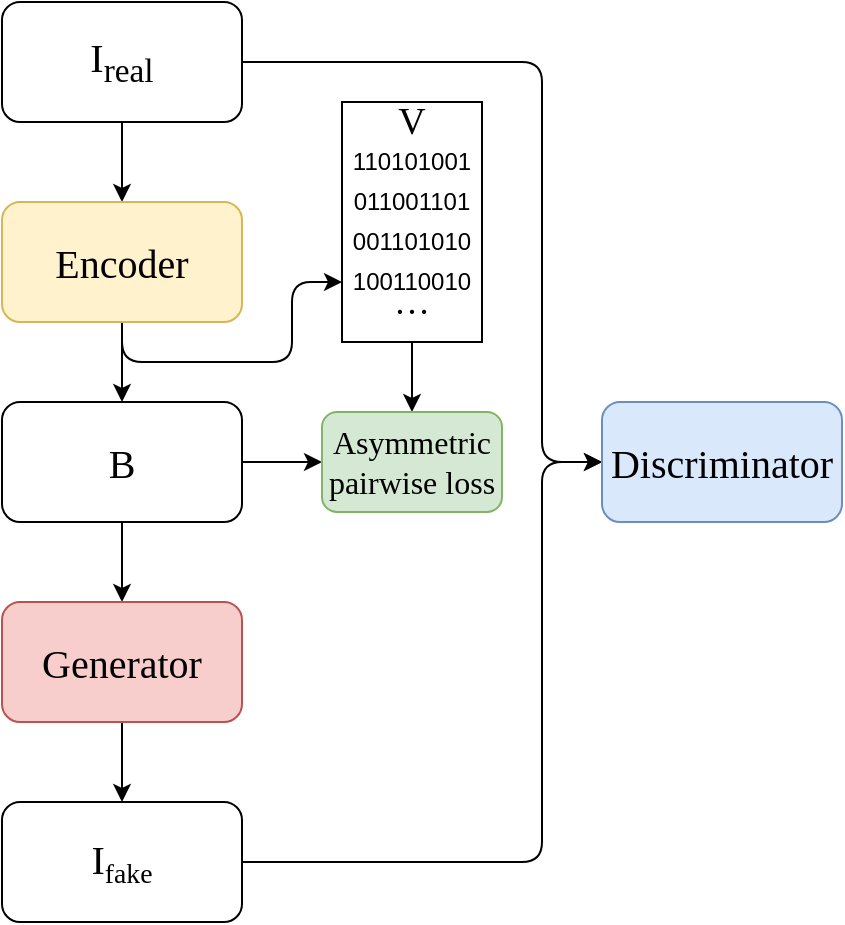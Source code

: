 <mxfile version="12.4.1" type="github" pages="1"><diagram id="wOGW3LbhBzoU0EQqLDtQ" name="第 1 页"><mxGraphModel dx="1059" dy="555" grid="1" gridSize="10" guides="1" tooltips="1" connect="1" arrows="1" fold="1" page="1" pageScale="1" pageWidth="827" pageHeight="1169" math="0" shadow="0"><root><mxCell id="0"/><mxCell id="1" parent="0"/><mxCell id="1iF9_FUvtQljLYaFy1Xw-9" style="edgeStyle=orthogonalEdgeStyle;rounded=1;orthogonalLoop=1;jettySize=auto;html=1;entryX=0.5;entryY=0;entryDx=0;entryDy=0;" edge="1" parent="1" source="1iF9_FUvtQljLYaFy1Xw-1" target="1iF9_FUvtQljLYaFy1Xw-2"><mxGeometry relative="1" as="geometry"/></mxCell><mxCell id="1iF9_FUvtQljLYaFy1Xw-35" style="edgeStyle=orthogonalEdgeStyle;rounded=1;orthogonalLoop=1;jettySize=auto;html=1;entryX=0;entryY=0.5;entryDx=0;entryDy=0;" edge="1" parent="1" source="1iF9_FUvtQljLYaFy1Xw-1" target="1iF9_FUvtQljLYaFy1Xw-6"><mxGeometry relative="1" as="geometry"><Array as="points"><mxPoint x="370" y="200"/><mxPoint x="370" y="400"/></Array></mxGeometry></mxCell><mxCell id="1iF9_FUvtQljLYaFy1Xw-1" value="&lt;font face=&quot;Times New Roman&quot; style=&quot;font-size: 20px&quot;&gt;&lt;span&gt;I&lt;sub&gt;real&lt;/sub&gt;&lt;/span&gt;&lt;/font&gt;" style="rounded=1;whiteSpace=wrap;html=1;" vertex="1" parent="1"><mxGeometry x="100" y="170" width="120" height="60" as="geometry"/></mxCell><mxCell id="1iF9_FUvtQljLYaFy1Xw-10" style="edgeStyle=orthogonalEdgeStyle;rounded=1;orthogonalLoop=1;jettySize=auto;html=1;" edge="1" parent="1" source="1iF9_FUvtQljLYaFy1Xw-2" target="1iF9_FUvtQljLYaFy1Xw-3"><mxGeometry relative="1" as="geometry"/></mxCell><mxCell id="1iF9_FUvtQljLYaFy1Xw-29" style="edgeStyle=orthogonalEdgeStyle;rounded=1;orthogonalLoop=1;jettySize=auto;html=1;entryX=0;entryY=0.75;entryDx=0;entryDy=0;exitX=0.5;exitY=1;exitDx=0;exitDy=0;" edge="1" parent="1" source="1iF9_FUvtQljLYaFy1Xw-2" target="1iF9_FUvtQljLYaFy1Xw-13"><mxGeometry relative="1" as="geometry"/></mxCell><mxCell id="1iF9_FUvtQljLYaFy1Xw-2" value="&lt;font face=&quot;Times New Roman&quot; style=&quot;font-size: 20px&quot;&gt;Encoder&lt;/font&gt;" style="rounded=1;whiteSpace=wrap;html=1;fillColor=#fff2cc;strokeColor=#d6b656;" vertex="1" parent="1"><mxGeometry x="100" y="270" width="120" height="60" as="geometry"/></mxCell><mxCell id="1iF9_FUvtQljLYaFy1Xw-11" style="edgeStyle=orthogonalEdgeStyle;rounded=1;orthogonalLoop=1;jettySize=auto;html=1;" edge="1" parent="1" source="1iF9_FUvtQljLYaFy1Xw-3" target="1iF9_FUvtQljLYaFy1Xw-4"><mxGeometry relative="1" as="geometry"/></mxCell><mxCell id="1iF9_FUvtQljLYaFy1Xw-33" style="edgeStyle=orthogonalEdgeStyle;rounded=1;orthogonalLoop=1;jettySize=auto;html=1;entryX=0;entryY=0.5;entryDx=0;entryDy=0;" edge="1" parent="1" source="1iF9_FUvtQljLYaFy1Xw-3" target="1iF9_FUvtQljLYaFy1Xw-31"><mxGeometry relative="1" as="geometry"/></mxCell><mxCell id="1iF9_FUvtQljLYaFy1Xw-3" value="&lt;font face=&quot;Times New Roman&quot; style=&quot;font-size: 20px&quot;&gt;B&lt;/font&gt;" style="rounded=1;whiteSpace=wrap;html=1;" vertex="1" parent="1"><mxGeometry x="100" y="370" width="120" height="60" as="geometry"/></mxCell><mxCell id="1iF9_FUvtQljLYaFy1Xw-12" style="edgeStyle=orthogonalEdgeStyle;rounded=1;orthogonalLoop=1;jettySize=auto;html=1;" edge="1" parent="1" source="1iF9_FUvtQljLYaFy1Xw-4" target="1iF9_FUvtQljLYaFy1Xw-5"><mxGeometry relative="1" as="geometry"/></mxCell><mxCell id="1iF9_FUvtQljLYaFy1Xw-4" value="&lt;font style=&quot;font-size: 20px&quot; face=&quot;Times New Roman&quot;&gt;Generator&lt;/font&gt;" style="rounded=1;whiteSpace=wrap;html=1;fillColor=#f8cecc;strokeColor=#b85450;" vertex="1" parent="1"><mxGeometry x="100" y="470" width="120" height="60" as="geometry"/></mxCell><mxCell id="1iF9_FUvtQljLYaFy1Xw-36" style="edgeStyle=orthogonalEdgeStyle;rounded=1;orthogonalLoop=1;jettySize=auto;html=1;entryX=0;entryY=0.5;entryDx=0;entryDy=0;" edge="1" parent="1" source="1iF9_FUvtQljLYaFy1Xw-5" target="1iF9_FUvtQljLYaFy1Xw-6"><mxGeometry relative="1" as="geometry"><Array as="points"><mxPoint x="370" y="600"/><mxPoint x="370" y="400"/></Array></mxGeometry></mxCell><mxCell id="1iF9_FUvtQljLYaFy1Xw-5" value="&lt;font face=&quot;Times New Roman&quot;&gt;&lt;span style=&quot;font-size: 20px&quot;&gt;I&lt;/span&gt;&lt;span style=&quot;font-size: 16.667px&quot;&gt;&lt;sub&gt;fake&lt;/sub&gt;&lt;/span&gt;&lt;/font&gt;" style="rounded=1;whiteSpace=wrap;html=1;" vertex="1" parent="1"><mxGeometry x="100" y="570" width="120" height="60" as="geometry"/></mxCell><mxCell id="1iF9_FUvtQljLYaFy1Xw-6" value="&lt;font style=&quot;font-size: 20px&quot; face=&quot;Times New Roman&quot;&gt;Discriminator&lt;/font&gt;" style="rounded=1;whiteSpace=wrap;html=1;fillColor=#dae8fc;strokeColor=#6c8ebf;" vertex="1" parent="1"><mxGeometry x="400" y="370" width="120" height="60" as="geometry"/></mxCell><mxCell id="1iF9_FUvtQljLYaFy1Xw-34" style="edgeStyle=orthogonalEdgeStyle;rounded=1;orthogonalLoop=1;jettySize=auto;html=1;entryX=0.5;entryY=0;entryDx=0;entryDy=0;" edge="1" parent="1" source="1iF9_FUvtQljLYaFy1Xw-13" target="1iF9_FUvtQljLYaFy1Xw-31"><mxGeometry relative="1" as="geometry"/></mxCell><mxCell id="1iF9_FUvtQljLYaFy1Xw-13" value="" style="rounded=0;whiteSpace=wrap;html=1;" vertex="1" parent="1"><mxGeometry x="270" y="220" width="70" height="120" as="geometry"/></mxCell><mxCell id="1iF9_FUvtQljLYaFy1Xw-14" value="&lt;font face=&quot;Times New Roman&quot; style=&quot;font-size: 19px&quot;&gt;V&lt;/font&gt;" style="text;html=1;strokeColor=none;fillColor=none;align=center;verticalAlign=middle;whiteSpace=wrap;rounded=0;" vertex="1" parent="1"><mxGeometry x="285" y="220" width="40" height="20" as="geometry"/></mxCell><mxCell id="1iF9_FUvtQljLYaFy1Xw-16" value="110101001" style="text;html=1;strokeColor=none;fillColor=none;align=center;verticalAlign=middle;whiteSpace=wrap;rounded=0;" vertex="1" parent="1"><mxGeometry x="285" y="240" width="40" height="20" as="geometry"/></mxCell><mxCell id="1iF9_FUvtQljLYaFy1Xw-18" value="011001101" style="text;html=1;strokeColor=none;fillColor=none;align=center;verticalAlign=middle;whiteSpace=wrap;rounded=0;" vertex="1" parent="1"><mxGeometry x="285" y="260" width="40" height="20" as="geometry"/></mxCell><mxCell id="1iF9_FUvtQljLYaFy1Xw-19" value="001101010" style="text;html=1;strokeColor=none;fillColor=none;align=center;verticalAlign=middle;whiteSpace=wrap;rounded=0;" vertex="1" parent="1"><mxGeometry x="285" y="280" width="40" height="20" as="geometry"/></mxCell><mxCell id="1iF9_FUvtQljLYaFy1Xw-20" value="100110010" style="text;html=1;strokeColor=none;fillColor=none;align=center;verticalAlign=middle;whiteSpace=wrap;rounded=0;" vertex="1" parent="1"><mxGeometry x="285" y="300" width="40" height="20" as="geometry"/></mxCell><mxCell id="1iF9_FUvtQljLYaFy1Xw-21" value="&lt;font style=&quot;font-size: 18px&quot; face=&quot;Times New Roman&quot;&gt;…&lt;/font&gt;" style="text;html=1;strokeColor=none;fillColor=none;align=center;verticalAlign=middle;whiteSpace=wrap;rounded=0;" vertex="1" parent="1"><mxGeometry x="285" y="315" width="40" height="10" as="geometry"/></mxCell><mxCell id="1iF9_FUvtQljLYaFy1Xw-31" value="&lt;font face=&quot;Times New Roman&quot; style=&quot;font-size: 16px&quot;&gt;Asymmetric&lt;br&gt;pairwise loss&lt;/font&gt;" style="rounded=1;whiteSpace=wrap;html=1;fillColor=#d5e8d4;strokeColor=#82b366;" vertex="1" parent="1"><mxGeometry x="260" y="375" width="90" height="50" as="geometry"/></mxCell></root></mxGraphModel></diagram></mxfile>
